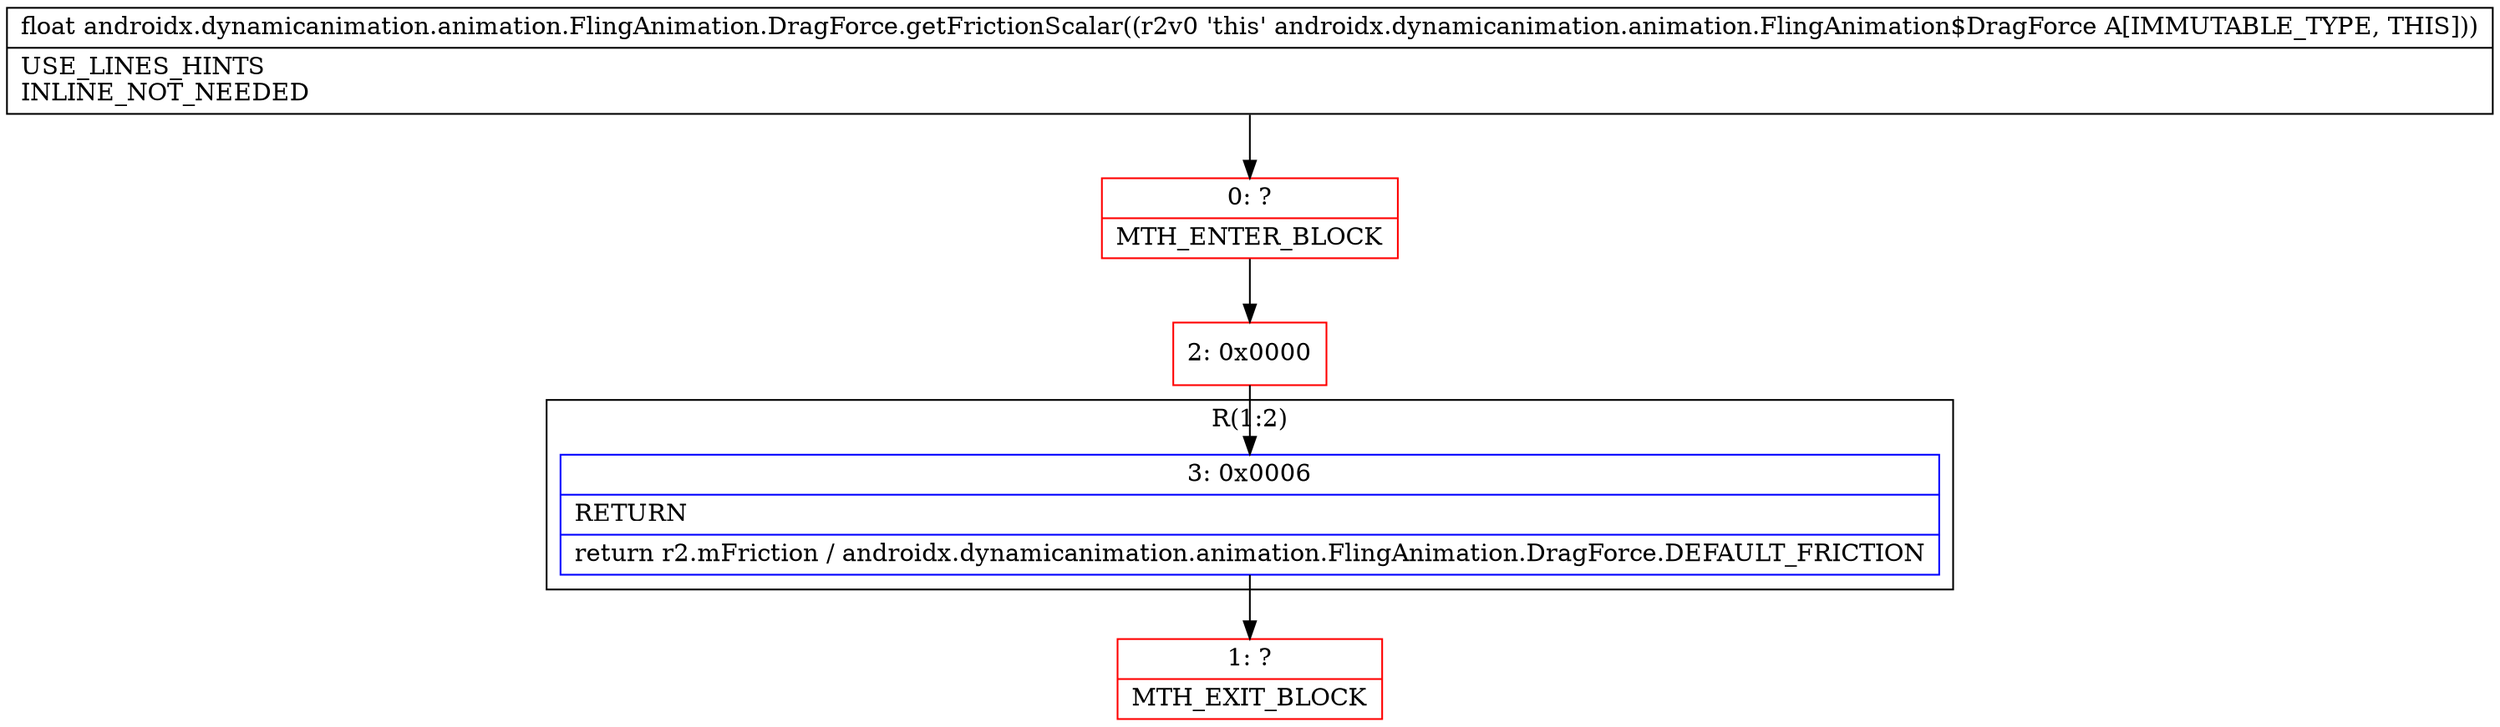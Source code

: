 digraph "CFG forandroidx.dynamicanimation.animation.FlingAnimation.DragForce.getFrictionScalar()F" {
subgraph cluster_Region_970379458 {
label = "R(1:2)";
node [shape=record,color=blue];
Node_3 [shape=record,label="{3\:\ 0x0006|RETURN\l|return r2.mFriction \/ androidx.dynamicanimation.animation.FlingAnimation.DragForce.DEFAULT_FRICTION\l}"];
}
Node_0 [shape=record,color=red,label="{0\:\ ?|MTH_ENTER_BLOCK\l}"];
Node_2 [shape=record,color=red,label="{2\:\ 0x0000}"];
Node_1 [shape=record,color=red,label="{1\:\ ?|MTH_EXIT_BLOCK\l}"];
MethodNode[shape=record,label="{float androidx.dynamicanimation.animation.FlingAnimation.DragForce.getFrictionScalar((r2v0 'this' androidx.dynamicanimation.animation.FlingAnimation$DragForce A[IMMUTABLE_TYPE, THIS]))  | USE_LINES_HINTS\lINLINE_NOT_NEEDED\l}"];
MethodNode -> Node_0;Node_3 -> Node_1;
Node_0 -> Node_2;
Node_2 -> Node_3;
}

